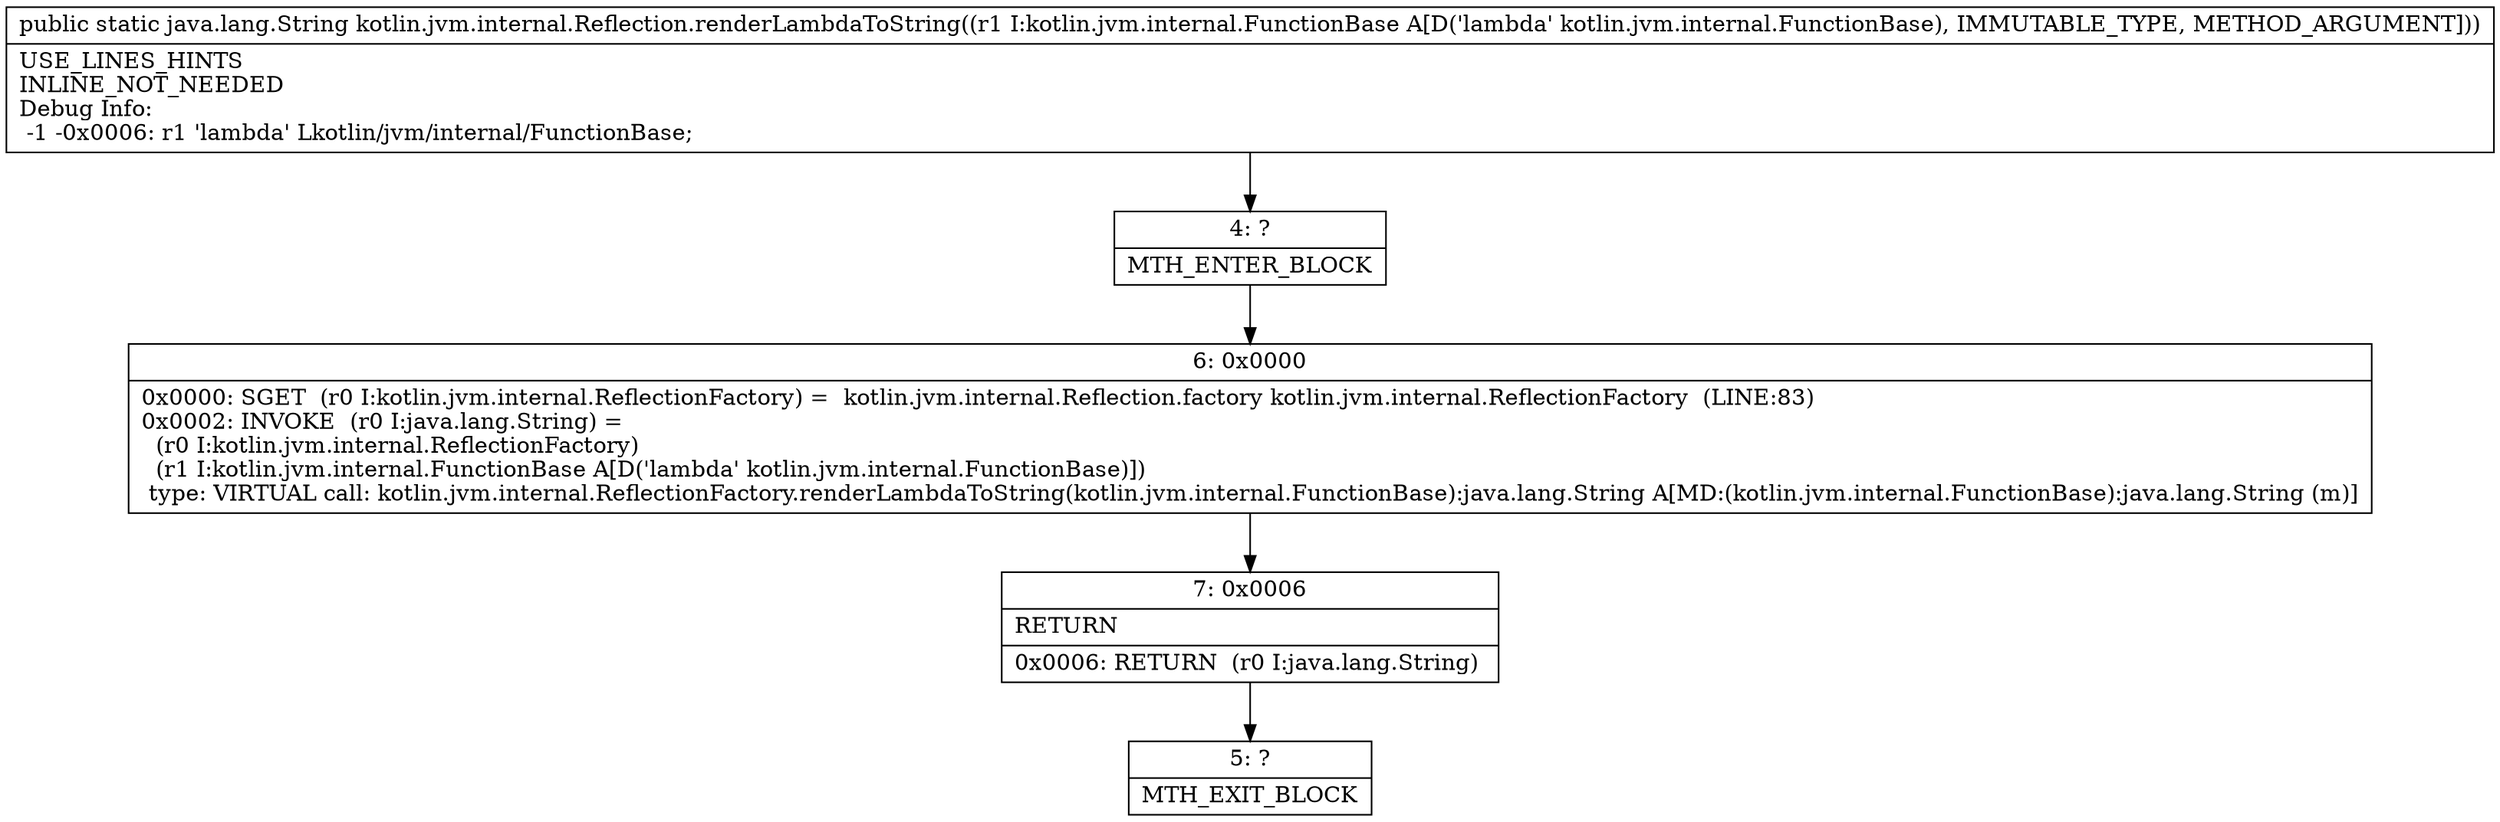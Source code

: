 digraph "CFG forkotlin.jvm.internal.Reflection.renderLambdaToString(Lkotlin\/jvm\/internal\/FunctionBase;)Ljava\/lang\/String;" {
Node_4 [shape=record,label="{4\:\ ?|MTH_ENTER_BLOCK\l}"];
Node_6 [shape=record,label="{6\:\ 0x0000|0x0000: SGET  (r0 I:kotlin.jvm.internal.ReflectionFactory) =  kotlin.jvm.internal.Reflection.factory kotlin.jvm.internal.ReflectionFactory  (LINE:83)\l0x0002: INVOKE  (r0 I:java.lang.String) = \l  (r0 I:kotlin.jvm.internal.ReflectionFactory)\l  (r1 I:kotlin.jvm.internal.FunctionBase A[D('lambda' kotlin.jvm.internal.FunctionBase)])\l type: VIRTUAL call: kotlin.jvm.internal.ReflectionFactory.renderLambdaToString(kotlin.jvm.internal.FunctionBase):java.lang.String A[MD:(kotlin.jvm.internal.FunctionBase):java.lang.String (m)]\l}"];
Node_7 [shape=record,label="{7\:\ 0x0006|RETURN\l|0x0006: RETURN  (r0 I:java.lang.String) \l}"];
Node_5 [shape=record,label="{5\:\ ?|MTH_EXIT_BLOCK\l}"];
MethodNode[shape=record,label="{public static java.lang.String kotlin.jvm.internal.Reflection.renderLambdaToString((r1 I:kotlin.jvm.internal.FunctionBase A[D('lambda' kotlin.jvm.internal.FunctionBase), IMMUTABLE_TYPE, METHOD_ARGUMENT]))  | USE_LINES_HINTS\lINLINE_NOT_NEEDED\lDebug Info:\l  \-1 \-0x0006: r1 'lambda' Lkotlin\/jvm\/internal\/FunctionBase;\l}"];
MethodNode -> Node_4;Node_4 -> Node_6;
Node_6 -> Node_7;
Node_7 -> Node_5;
}

